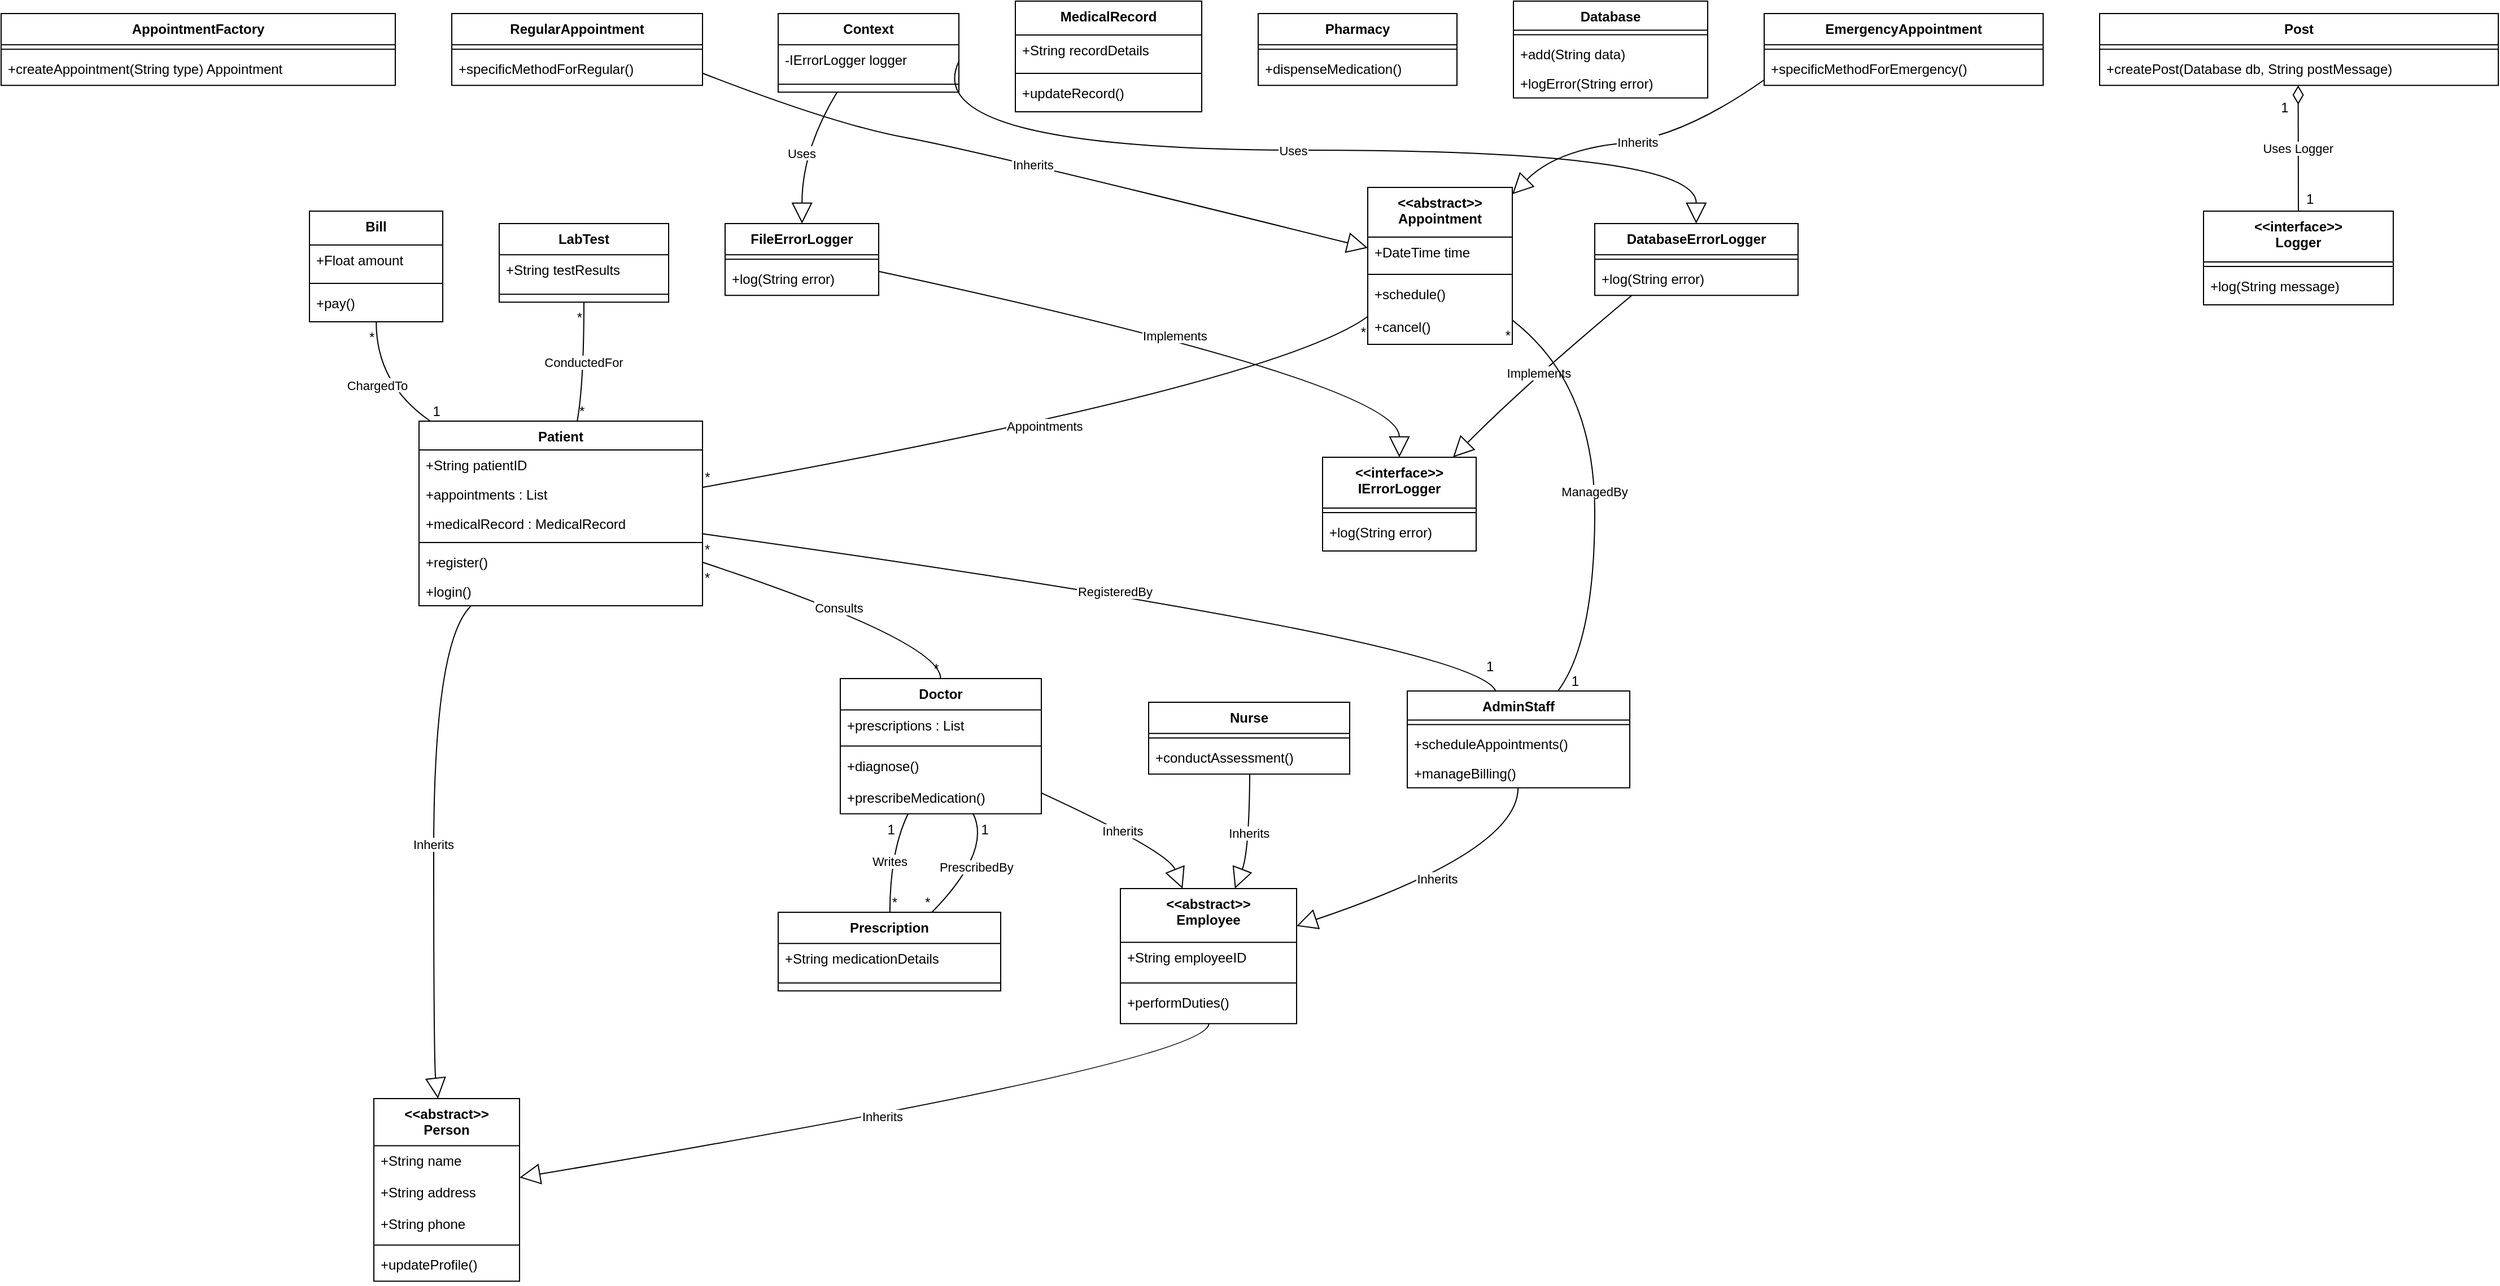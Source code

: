 <mxfile version="24.4.0" type="device">
  <diagram name="Page-1" id="aaaa8250-4180-3840-79b5-4cada1eebb92">
    <mxGraphModel dx="956" dy="559" grid="1" gridSize="10" guides="1" tooltips="1" connect="1" arrows="1" fold="1" page="1" pageScale="1" pageWidth="850" pageHeight="1100" background="none" math="0" shadow="0">
      <root>
        <mxCell id="0" />
        <mxCell id="1" parent="0" />
        <mxCell id="pGy0KnK2SP8p_IiYZZ9o-1" value="&lt;&lt;abstract&gt;&gt;&#xa;Person" style="swimlane;fontStyle=1;align=center;verticalAlign=top;childLayout=stackLayout;horizontal=1;startSize=41.727;horizontalStack=0;resizeParent=1;resizeParentMax=0;resizeLast=0;collapsible=0;marginBottom=0;" parent="1" vertex="1">
          <mxGeometry x="670" y="1492" width="129" height="161.727" as="geometry" />
        </mxCell>
        <mxCell id="pGy0KnK2SP8p_IiYZZ9o-2" value="+String name" style="text;strokeColor=none;fillColor=none;align=left;verticalAlign=top;spacingLeft=4;spacingRight=4;overflow=hidden;rotatable=0;points=[[0,0.5],[1,0.5]];portConstraint=eastwest;" parent="pGy0KnK2SP8p_IiYZZ9o-1" vertex="1">
          <mxGeometry y="41.727" width="129" height="28" as="geometry" />
        </mxCell>
        <mxCell id="pGy0KnK2SP8p_IiYZZ9o-3" value="+String address" style="text;strokeColor=none;fillColor=none;align=left;verticalAlign=top;spacingLeft=4;spacingRight=4;overflow=hidden;rotatable=0;points=[[0,0.5],[1,0.5]];portConstraint=eastwest;" parent="pGy0KnK2SP8p_IiYZZ9o-1" vertex="1">
          <mxGeometry y="69.727" width="129" height="28" as="geometry" />
        </mxCell>
        <mxCell id="pGy0KnK2SP8p_IiYZZ9o-4" value="+String phone" style="text;strokeColor=none;fillColor=none;align=left;verticalAlign=top;spacingLeft=4;spacingRight=4;overflow=hidden;rotatable=0;points=[[0,0.5],[1,0.5]];portConstraint=eastwest;" parent="pGy0KnK2SP8p_IiYZZ9o-1" vertex="1">
          <mxGeometry y="97.727" width="129" height="28" as="geometry" />
        </mxCell>
        <mxCell id="pGy0KnK2SP8p_IiYZZ9o-5" style="line;strokeWidth=1;fillColor=none;align=left;verticalAlign=middle;spacingTop=-1;spacingLeft=3;spacingRight=3;rotatable=0;labelPosition=right;points=[];portConstraint=eastwest;strokeColor=inherit;" parent="pGy0KnK2SP8p_IiYZZ9o-1" vertex="1">
          <mxGeometry y="125.727" width="129" height="8" as="geometry" />
        </mxCell>
        <mxCell id="pGy0KnK2SP8p_IiYZZ9o-6" value="+updateProfile()" style="text;strokeColor=none;fillColor=none;align=left;verticalAlign=top;spacingLeft=4;spacingRight=4;overflow=hidden;rotatable=0;points=[[0,0.5],[1,0.5]];portConstraint=eastwest;" parent="pGy0KnK2SP8p_IiYZZ9o-1" vertex="1">
          <mxGeometry y="133.727" width="129" height="28" as="geometry" />
        </mxCell>
        <mxCell id="pGy0KnK2SP8p_IiYZZ9o-7" value="Patient" style="swimlane;fontStyle=1;align=center;verticalAlign=top;childLayout=stackLayout;horizontal=1;startSize=25.5;horizontalStack=0;resizeParent=1;resizeParentMax=0;resizeLast=0;collapsible=0;marginBottom=0;" parent="1" vertex="1">
          <mxGeometry x="710" y="892" width="251" height="163.5" as="geometry" />
        </mxCell>
        <mxCell id="pGy0KnK2SP8p_IiYZZ9o-8" value="+String patientID" style="text;strokeColor=none;fillColor=none;align=left;verticalAlign=top;spacingLeft=4;spacingRight=4;overflow=hidden;rotatable=0;points=[[0,0.5],[1,0.5]];portConstraint=eastwest;" parent="pGy0KnK2SP8p_IiYZZ9o-7" vertex="1">
          <mxGeometry y="25.5" width="251" height="26" as="geometry" />
        </mxCell>
        <mxCell id="pGy0KnK2SP8p_IiYZZ9o-9" value="+appointments : List" style="text;strokeColor=none;fillColor=none;align=left;verticalAlign=top;spacingLeft=4;spacingRight=4;overflow=hidden;rotatable=0;points=[[0,0.5],[1,0.5]];portConstraint=eastwest;" parent="pGy0KnK2SP8p_IiYZZ9o-7" vertex="1">
          <mxGeometry y="51.5" width="251" height="26" as="geometry" />
        </mxCell>
        <mxCell id="pGy0KnK2SP8p_IiYZZ9o-10" value="+medicalRecord : MedicalRecord" style="text;strokeColor=none;fillColor=none;align=left;verticalAlign=top;spacingLeft=4;spacingRight=4;overflow=hidden;rotatable=0;points=[[0,0.5],[1,0.5]];portConstraint=eastwest;" parent="pGy0KnK2SP8p_IiYZZ9o-7" vertex="1">
          <mxGeometry y="77.5" width="251" height="26" as="geometry" />
        </mxCell>
        <mxCell id="pGy0KnK2SP8p_IiYZZ9o-11" style="line;strokeWidth=1;fillColor=none;align=left;verticalAlign=middle;spacingTop=-1;spacingLeft=3;spacingRight=3;rotatable=0;labelPosition=right;points=[];portConstraint=eastwest;strokeColor=inherit;" parent="pGy0KnK2SP8p_IiYZZ9o-7" vertex="1">
          <mxGeometry y="103.5" width="251" height="8" as="geometry" />
        </mxCell>
        <mxCell id="pGy0KnK2SP8p_IiYZZ9o-12" value="+register()" style="text;strokeColor=none;fillColor=none;align=left;verticalAlign=top;spacingLeft=4;spacingRight=4;overflow=hidden;rotatable=0;points=[[0,0.5],[1,0.5]];portConstraint=eastwest;" parent="pGy0KnK2SP8p_IiYZZ9o-7" vertex="1">
          <mxGeometry y="111.5" width="251" height="26" as="geometry" />
        </mxCell>
        <mxCell id="pGy0KnK2SP8p_IiYZZ9o-13" value="+login()" style="text;strokeColor=none;fillColor=none;align=left;verticalAlign=top;spacingLeft=4;spacingRight=4;overflow=hidden;rotatable=0;points=[[0,0.5],[1,0.5]];portConstraint=eastwest;" parent="pGy0KnK2SP8p_IiYZZ9o-7" vertex="1">
          <mxGeometry y="137.5" width="251" height="26" as="geometry" />
        </mxCell>
        <mxCell id="pGy0KnK2SP8p_IiYZZ9o-14" value="&lt;&lt;abstract&gt;&gt;&#xa;Employee" style="swimlane;fontStyle=1;align=center;verticalAlign=top;childLayout=stackLayout;horizontal=1;startSize=47.571;horizontalStack=0;resizeParent=1;resizeParentMax=0;resizeLast=0;collapsible=0;marginBottom=0;" parent="1" vertex="1">
          <mxGeometry x="1331" y="1306" width="156" height="119.571" as="geometry" />
        </mxCell>
        <mxCell id="pGy0KnK2SP8p_IiYZZ9o-15" value="+String employeeID" style="text;strokeColor=none;fillColor=none;align=left;verticalAlign=top;spacingLeft=4;spacingRight=4;overflow=hidden;rotatable=0;points=[[0,0.5],[1,0.5]];portConstraint=eastwest;" parent="pGy0KnK2SP8p_IiYZZ9o-14" vertex="1">
          <mxGeometry y="47.571" width="156" height="32" as="geometry" />
        </mxCell>
        <mxCell id="pGy0KnK2SP8p_IiYZZ9o-16" style="line;strokeWidth=1;fillColor=none;align=left;verticalAlign=middle;spacingTop=-1;spacingLeft=3;spacingRight=3;rotatable=0;labelPosition=right;points=[];portConstraint=eastwest;strokeColor=inherit;" parent="pGy0KnK2SP8p_IiYZZ9o-14" vertex="1">
          <mxGeometry y="79.571" width="156" height="8" as="geometry" />
        </mxCell>
        <mxCell id="pGy0KnK2SP8p_IiYZZ9o-17" value="+performDuties()" style="text;strokeColor=none;fillColor=none;align=left;verticalAlign=top;spacingLeft=4;spacingRight=4;overflow=hidden;rotatable=0;points=[[0,0.5],[1,0.5]];portConstraint=eastwest;" parent="pGy0KnK2SP8p_IiYZZ9o-14" vertex="1">
          <mxGeometry y="87.571" width="156" height="32" as="geometry" />
        </mxCell>
        <mxCell id="pGy0KnK2SP8p_IiYZZ9o-18" value="Doctor" style="swimlane;fontStyle=1;align=center;verticalAlign=top;childLayout=stackLayout;horizontal=1;startSize=27.75;horizontalStack=0;resizeParent=1;resizeParentMax=0;resizeLast=0;collapsible=0;marginBottom=0;" parent="1" vertex="1">
          <mxGeometry x="1083" y="1120" width="178" height="119.75" as="geometry" />
        </mxCell>
        <mxCell id="pGy0KnK2SP8p_IiYZZ9o-19" value="+prescriptions : List" style="text;strokeColor=none;fillColor=none;align=left;verticalAlign=top;spacingLeft=4;spacingRight=4;overflow=hidden;rotatable=0;points=[[0,0.5],[1,0.5]];portConstraint=eastwest;" parent="pGy0KnK2SP8p_IiYZZ9o-18" vertex="1">
          <mxGeometry y="27.75" width="178" height="28" as="geometry" />
        </mxCell>
        <mxCell id="pGy0KnK2SP8p_IiYZZ9o-20" style="line;strokeWidth=1;fillColor=none;align=left;verticalAlign=middle;spacingTop=-1;spacingLeft=3;spacingRight=3;rotatable=0;labelPosition=right;points=[];portConstraint=eastwest;strokeColor=inherit;" parent="pGy0KnK2SP8p_IiYZZ9o-18" vertex="1">
          <mxGeometry y="55.75" width="178" height="8" as="geometry" />
        </mxCell>
        <mxCell id="pGy0KnK2SP8p_IiYZZ9o-21" value="+diagnose()" style="text;strokeColor=none;fillColor=none;align=left;verticalAlign=top;spacingLeft=4;spacingRight=4;overflow=hidden;rotatable=0;points=[[0,0.5],[1,0.5]];portConstraint=eastwest;" parent="pGy0KnK2SP8p_IiYZZ9o-18" vertex="1">
          <mxGeometry y="63.75" width="178" height="28" as="geometry" />
        </mxCell>
        <mxCell id="pGy0KnK2SP8p_IiYZZ9o-22" value="+prescribeMedication()" style="text;strokeColor=none;fillColor=none;align=left;verticalAlign=top;spacingLeft=4;spacingRight=4;overflow=hidden;rotatable=0;points=[[0,0.5],[1,0.5]];portConstraint=eastwest;" parent="pGy0KnK2SP8p_IiYZZ9o-18" vertex="1">
          <mxGeometry y="91.75" width="178" height="28" as="geometry" />
        </mxCell>
        <mxCell id="pGy0KnK2SP8p_IiYZZ9o-23" value="Nurse" style="swimlane;fontStyle=1;align=center;verticalAlign=top;childLayout=stackLayout;horizontal=1;startSize=27.6;horizontalStack=0;resizeParent=1;resizeParentMax=0;resizeLast=0;collapsible=0;marginBottom=0;" parent="1" vertex="1">
          <mxGeometry x="1356" y="1141" width="178" height="63.6" as="geometry" />
        </mxCell>
        <mxCell id="pGy0KnK2SP8p_IiYZZ9o-24" style="line;strokeWidth=1;fillColor=none;align=left;verticalAlign=middle;spacingTop=-1;spacingLeft=3;spacingRight=3;rotatable=0;labelPosition=right;points=[];portConstraint=eastwest;strokeColor=inherit;" parent="pGy0KnK2SP8p_IiYZZ9o-23" vertex="1">
          <mxGeometry y="27.6" width="178" height="8" as="geometry" />
        </mxCell>
        <mxCell id="pGy0KnK2SP8p_IiYZZ9o-25" value="+conductAssessment()" style="text;strokeColor=none;fillColor=none;align=left;verticalAlign=top;spacingLeft=4;spacingRight=4;overflow=hidden;rotatable=0;points=[[0,0.5],[1,0.5]];portConstraint=eastwest;" parent="pGy0KnK2SP8p_IiYZZ9o-23" vertex="1">
          <mxGeometry y="35.6" width="178" height="28" as="geometry" />
        </mxCell>
        <mxCell id="pGy0KnK2SP8p_IiYZZ9o-26" value="AdminStaff" style="swimlane;fontStyle=1;align=center;verticalAlign=top;childLayout=stackLayout;horizontal=1;startSize=25.714;horizontalStack=0;resizeParent=1;resizeParentMax=0;resizeLast=0;collapsible=0;marginBottom=0;" parent="1" vertex="1">
          <mxGeometry x="1585" y="1131" width="197" height="85.714" as="geometry" />
        </mxCell>
        <mxCell id="pGy0KnK2SP8p_IiYZZ9o-27" style="line;strokeWidth=1;fillColor=none;align=left;verticalAlign=middle;spacingTop=-1;spacingLeft=3;spacingRight=3;rotatable=0;labelPosition=right;points=[];portConstraint=eastwest;strokeColor=inherit;" parent="pGy0KnK2SP8p_IiYZZ9o-26" vertex="1">
          <mxGeometry y="25.714" width="197" height="8" as="geometry" />
        </mxCell>
        <mxCell id="pGy0KnK2SP8p_IiYZZ9o-28" value="+scheduleAppointments()" style="text;strokeColor=none;fillColor=none;align=left;verticalAlign=top;spacingLeft=4;spacingRight=4;overflow=hidden;rotatable=0;points=[[0,0.5],[1,0.5]];portConstraint=eastwest;" parent="pGy0KnK2SP8p_IiYZZ9o-26" vertex="1">
          <mxGeometry y="33.714" width="197" height="26" as="geometry" />
        </mxCell>
        <mxCell id="pGy0KnK2SP8p_IiYZZ9o-29" value="+manageBilling()" style="text;strokeColor=none;fillColor=none;align=left;verticalAlign=top;spacingLeft=4;spacingRight=4;overflow=hidden;rotatable=0;points=[[0,0.5],[1,0.5]];portConstraint=eastwest;" parent="pGy0KnK2SP8p_IiYZZ9o-26" vertex="1">
          <mxGeometry y="59.714" width="197" height="26" as="geometry" />
        </mxCell>
        <mxCell id="pGy0KnK2SP8p_IiYZZ9o-30" value="&lt;&lt;interface&gt;&gt;&#xa;IErrorLogger" style="swimlane;fontStyle=1;align=center;verticalAlign=top;childLayout=stackLayout;horizontal=1;startSize=45;horizontalStack=0;resizeParent=1;resizeParentMax=0;resizeLast=0;collapsible=0;marginBottom=0;" parent="1" vertex="1">
          <mxGeometry x="1510" y="924" width="136" height="83" as="geometry" />
        </mxCell>
        <mxCell id="pGy0KnK2SP8p_IiYZZ9o-31" style="line;strokeWidth=1;fillColor=none;align=left;verticalAlign=middle;spacingTop=-1;spacingLeft=3;spacingRight=3;rotatable=0;labelPosition=right;points=[];portConstraint=eastwest;strokeColor=inherit;" parent="pGy0KnK2SP8p_IiYZZ9o-30" vertex="1">
          <mxGeometry y="45" width="136" height="8" as="geometry" />
        </mxCell>
        <mxCell id="pGy0KnK2SP8p_IiYZZ9o-32" value="+log(String error)" style="text;strokeColor=none;fillColor=none;align=left;verticalAlign=top;spacingLeft=4;spacingRight=4;overflow=hidden;rotatable=0;points=[[0,0.5],[1,0.5]];portConstraint=eastwest;" parent="pGy0KnK2SP8p_IiYZZ9o-30" vertex="1">
          <mxGeometry y="53" width="136" height="30" as="geometry" />
        </mxCell>
        <mxCell id="pGy0KnK2SP8p_IiYZZ9o-33" value="FileErrorLogger" style="swimlane;fontStyle=1;align=center;verticalAlign=top;childLayout=stackLayout;horizontal=1;startSize=27.6;horizontalStack=0;resizeParent=1;resizeParentMax=0;resizeLast=0;collapsible=0;marginBottom=0;" parent="1" vertex="1">
          <mxGeometry x="981" y="717" width="136" height="63.6" as="geometry" />
        </mxCell>
        <mxCell id="pGy0KnK2SP8p_IiYZZ9o-34" style="line;strokeWidth=1;fillColor=none;align=left;verticalAlign=middle;spacingTop=-1;spacingLeft=3;spacingRight=3;rotatable=0;labelPosition=right;points=[];portConstraint=eastwest;strokeColor=inherit;" parent="pGy0KnK2SP8p_IiYZZ9o-33" vertex="1">
          <mxGeometry y="27.6" width="136" height="8" as="geometry" />
        </mxCell>
        <mxCell id="pGy0KnK2SP8p_IiYZZ9o-35" value="+log(String error)" style="text;strokeColor=none;fillColor=none;align=left;verticalAlign=top;spacingLeft=4;spacingRight=4;overflow=hidden;rotatable=0;points=[[0,0.5],[1,0.5]];portConstraint=eastwest;" parent="pGy0KnK2SP8p_IiYZZ9o-33" vertex="1">
          <mxGeometry y="35.6" width="136" height="28" as="geometry" />
        </mxCell>
        <mxCell id="pGy0KnK2SP8p_IiYZZ9o-36" value="DatabaseErrorLogger" style="swimlane;fontStyle=1;align=center;verticalAlign=top;childLayout=stackLayout;horizontal=1;startSize=27.6;horizontalStack=0;resizeParent=1;resizeParentMax=0;resizeLast=0;collapsible=0;marginBottom=0;" parent="1" vertex="1">
          <mxGeometry x="1751" y="717" width="180" height="63.6" as="geometry" />
        </mxCell>
        <mxCell id="pGy0KnK2SP8p_IiYZZ9o-37" style="line;strokeWidth=1;fillColor=none;align=left;verticalAlign=middle;spacingTop=-1;spacingLeft=3;spacingRight=3;rotatable=0;labelPosition=right;points=[];portConstraint=eastwest;strokeColor=inherit;" parent="pGy0KnK2SP8p_IiYZZ9o-36" vertex="1">
          <mxGeometry y="27.6" width="180" height="8" as="geometry" />
        </mxCell>
        <mxCell id="pGy0KnK2SP8p_IiYZZ9o-38" value="+log(String error)" style="text;strokeColor=none;fillColor=none;align=left;verticalAlign=top;spacingLeft=4;spacingRight=4;overflow=hidden;rotatable=0;points=[[0,0.5],[1,0.5]];portConstraint=eastwest;" parent="pGy0KnK2SP8p_IiYZZ9o-36" vertex="1">
          <mxGeometry y="35.6" width="180" height="28" as="geometry" />
        </mxCell>
        <mxCell id="pGy0KnK2SP8p_IiYZZ9o-39" value="AppointmentFactory" style="swimlane;fontStyle=1;align=center;verticalAlign=top;childLayout=stackLayout;horizontal=1;startSize=27.6;horizontalStack=0;resizeParent=1;resizeParentMax=0;resizeLast=0;collapsible=0;marginBottom=0;" parent="1" vertex="1">
          <mxGeometry x="340" y="531" width="349" height="63.6" as="geometry" />
        </mxCell>
        <mxCell id="pGy0KnK2SP8p_IiYZZ9o-40" style="line;strokeWidth=1;fillColor=none;align=left;verticalAlign=middle;spacingTop=-1;spacingLeft=3;spacingRight=3;rotatable=0;labelPosition=right;points=[];portConstraint=eastwest;strokeColor=inherit;" parent="pGy0KnK2SP8p_IiYZZ9o-39" vertex="1">
          <mxGeometry y="27.6" width="349" height="8" as="geometry" />
        </mxCell>
        <mxCell id="pGy0KnK2SP8p_IiYZZ9o-41" value="+createAppointment(String type) Appointment" style="text;strokeColor=none;fillColor=none;align=left;verticalAlign=top;spacingLeft=4;spacingRight=4;overflow=hidden;rotatable=0;points=[[0,0.5],[1,0.5]];portConstraint=eastwest;" parent="pGy0KnK2SP8p_IiYZZ9o-39" vertex="1">
          <mxGeometry y="35.6" width="349" height="28" as="geometry" />
        </mxCell>
        <mxCell id="pGy0KnK2SP8p_IiYZZ9o-42" value="&lt;&lt;abstract&gt;&gt;&#xa;Appointment" style="swimlane;fontStyle=1;align=center;verticalAlign=top;childLayout=stackLayout;horizontal=1;startSize=44;horizontalStack=0;resizeParent=1;resizeParentMax=0;resizeLast=0;collapsible=0;marginBottom=0;" parent="1" vertex="1">
          <mxGeometry x="1550" y="685" width="128" height="139" as="geometry" />
        </mxCell>
        <mxCell id="pGy0KnK2SP8p_IiYZZ9o-43" value="+DateTime time" style="text;strokeColor=none;fillColor=none;align=left;verticalAlign=top;spacingLeft=4;spacingRight=4;overflow=hidden;rotatable=0;points=[[0,0.5],[1,0.5]];portConstraint=eastwest;" parent="pGy0KnK2SP8p_IiYZZ9o-42" vertex="1">
          <mxGeometry y="44" width="128" height="29" as="geometry" />
        </mxCell>
        <mxCell id="pGy0KnK2SP8p_IiYZZ9o-44" style="line;strokeWidth=1;fillColor=none;align=left;verticalAlign=middle;spacingTop=-1;spacingLeft=3;spacingRight=3;rotatable=0;labelPosition=right;points=[];portConstraint=eastwest;strokeColor=inherit;" parent="pGy0KnK2SP8p_IiYZZ9o-42" vertex="1">
          <mxGeometry y="73" width="128" height="8" as="geometry" />
        </mxCell>
        <mxCell id="pGy0KnK2SP8p_IiYZZ9o-45" value="+schedule()" style="text;strokeColor=none;fillColor=none;align=left;verticalAlign=top;spacingLeft=4;spacingRight=4;overflow=hidden;rotatable=0;points=[[0,0.5],[1,0.5]];portConstraint=eastwest;" parent="pGy0KnK2SP8p_IiYZZ9o-42" vertex="1">
          <mxGeometry y="81" width="128" height="29" as="geometry" />
        </mxCell>
        <mxCell id="pGy0KnK2SP8p_IiYZZ9o-46" value="+cancel()" style="text;strokeColor=none;fillColor=none;align=left;verticalAlign=top;spacingLeft=4;spacingRight=4;overflow=hidden;rotatable=0;points=[[0,0.5],[1,0.5]];portConstraint=eastwest;" parent="pGy0KnK2SP8p_IiYZZ9o-42" vertex="1">
          <mxGeometry y="110" width="128" height="29" as="geometry" />
        </mxCell>
        <mxCell id="pGy0KnK2SP8p_IiYZZ9o-47" value="RegularAppointment" style="swimlane;fontStyle=1;align=center;verticalAlign=top;childLayout=stackLayout;horizontal=1;startSize=27.6;horizontalStack=0;resizeParent=1;resizeParentMax=0;resizeLast=0;collapsible=0;marginBottom=0;" parent="1" vertex="1">
          <mxGeometry x="739" y="531" width="222" height="63.6" as="geometry" />
        </mxCell>
        <mxCell id="pGy0KnK2SP8p_IiYZZ9o-48" style="line;strokeWidth=1;fillColor=none;align=left;verticalAlign=middle;spacingTop=-1;spacingLeft=3;spacingRight=3;rotatable=0;labelPosition=right;points=[];portConstraint=eastwest;strokeColor=inherit;" parent="pGy0KnK2SP8p_IiYZZ9o-47" vertex="1">
          <mxGeometry y="27.6" width="222" height="8" as="geometry" />
        </mxCell>
        <mxCell id="pGy0KnK2SP8p_IiYZZ9o-49" value="+specificMethodForRegular()" style="text;strokeColor=none;fillColor=none;align=left;verticalAlign=top;spacingLeft=4;spacingRight=4;overflow=hidden;rotatable=0;points=[[0,0.5],[1,0.5]];portConstraint=eastwest;" parent="pGy0KnK2SP8p_IiYZZ9o-47" vertex="1">
          <mxGeometry y="35.6" width="222" height="28" as="geometry" />
        </mxCell>
        <mxCell id="pGy0KnK2SP8p_IiYZZ9o-50" value="EmergencyAppointment" style="swimlane;fontStyle=1;align=center;verticalAlign=top;childLayout=stackLayout;horizontal=1;startSize=27.6;horizontalStack=0;resizeParent=1;resizeParentMax=0;resizeLast=0;collapsible=0;marginBottom=0;" parent="1" vertex="1">
          <mxGeometry x="1901" y="531" width="247" height="63.6" as="geometry" />
        </mxCell>
        <mxCell id="pGy0KnK2SP8p_IiYZZ9o-51" style="line;strokeWidth=1;fillColor=none;align=left;verticalAlign=middle;spacingTop=-1;spacingLeft=3;spacingRight=3;rotatable=0;labelPosition=right;points=[];portConstraint=eastwest;strokeColor=inherit;" parent="pGy0KnK2SP8p_IiYZZ9o-50" vertex="1">
          <mxGeometry y="27.6" width="247" height="8" as="geometry" />
        </mxCell>
        <mxCell id="pGy0KnK2SP8p_IiYZZ9o-52" value="+specificMethodForEmergency()" style="text;strokeColor=none;fillColor=none;align=left;verticalAlign=top;spacingLeft=4;spacingRight=4;overflow=hidden;rotatable=0;points=[[0,0.5],[1,0.5]];portConstraint=eastwest;" parent="pGy0KnK2SP8p_IiYZZ9o-50" vertex="1">
          <mxGeometry y="35.6" width="247" height="28" as="geometry" />
        </mxCell>
        <mxCell id="pGy0KnK2SP8p_IiYZZ9o-53" value="MedicalRecord" style="swimlane;fontStyle=1;align=center;verticalAlign=top;childLayout=stackLayout;horizontal=1;startSize=30;horizontalStack=0;resizeParent=1;resizeParentMax=0;resizeLast=0;collapsible=0;marginBottom=0;" parent="1" vertex="1">
          <mxGeometry x="1238" y="520" width="165" height="98" as="geometry" />
        </mxCell>
        <mxCell id="pGy0KnK2SP8p_IiYZZ9o-54" value="+String recordDetails" style="text;strokeColor=none;fillColor=none;align=left;verticalAlign=top;spacingLeft=4;spacingRight=4;overflow=hidden;rotatable=0;points=[[0,0.5],[1,0.5]];portConstraint=eastwest;" parent="pGy0KnK2SP8p_IiYZZ9o-53" vertex="1">
          <mxGeometry y="30" width="165" height="30" as="geometry" />
        </mxCell>
        <mxCell id="pGy0KnK2SP8p_IiYZZ9o-55" style="line;strokeWidth=1;fillColor=none;align=left;verticalAlign=middle;spacingTop=-1;spacingLeft=3;spacingRight=3;rotatable=0;labelPosition=right;points=[];portConstraint=eastwest;strokeColor=inherit;" parent="pGy0KnK2SP8p_IiYZZ9o-53" vertex="1">
          <mxGeometry y="60" width="165" height="8" as="geometry" />
        </mxCell>
        <mxCell id="pGy0KnK2SP8p_IiYZZ9o-56" value="+updateRecord()" style="text;strokeColor=none;fillColor=none;align=left;verticalAlign=top;spacingLeft=4;spacingRight=4;overflow=hidden;rotatable=0;points=[[0,0.5],[1,0.5]];portConstraint=eastwest;" parent="pGy0KnK2SP8p_IiYZZ9o-53" vertex="1">
          <mxGeometry y="68" width="165" height="30" as="geometry" />
        </mxCell>
        <mxCell id="pGy0KnK2SP8p_IiYZZ9o-57" value="Prescription" style="swimlane;fontStyle=1;align=center;verticalAlign=top;childLayout=stackLayout;horizontal=1;startSize=27.6;horizontalStack=0;resizeParent=1;resizeParentMax=0;resizeLast=0;collapsible=0;marginBottom=0;" parent="1" vertex="1">
          <mxGeometry x="1028" y="1327" width="197" height="69.6" as="geometry" />
        </mxCell>
        <mxCell id="pGy0KnK2SP8p_IiYZZ9o-58" value="+String medicationDetails" style="text;strokeColor=none;fillColor=none;align=left;verticalAlign=top;spacingLeft=4;spacingRight=4;overflow=hidden;rotatable=0;points=[[0,0.5],[1,0.5]];portConstraint=eastwest;" parent="pGy0KnK2SP8p_IiYZZ9o-57" vertex="1">
          <mxGeometry y="27.6" width="197" height="28" as="geometry" />
        </mxCell>
        <mxCell id="pGy0KnK2SP8p_IiYZZ9o-59" style="line;strokeWidth=1;fillColor=none;align=left;verticalAlign=middle;spacingTop=-1;spacingLeft=3;spacingRight=3;rotatable=0;labelPosition=right;points=[];portConstraint=eastwest;strokeColor=inherit;" parent="pGy0KnK2SP8p_IiYZZ9o-57" vertex="1">
          <mxGeometry y="55.6" width="197" height="14" as="geometry" />
        </mxCell>
        <mxCell id="pGy0KnK2SP8p_IiYZZ9o-60" value="Bill" style="swimlane;fontStyle=1;align=center;verticalAlign=top;childLayout=stackLayout;horizontal=1;startSize=30;horizontalStack=0;resizeParent=1;resizeParentMax=0;resizeLast=0;collapsible=0;marginBottom=0;" parent="1" vertex="1">
          <mxGeometry x="613" y="706" width="118" height="98" as="geometry" />
        </mxCell>
        <mxCell id="pGy0KnK2SP8p_IiYZZ9o-61" value="+Float amount" style="text;strokeColor=none;fillColor=none;align=left;verticalAlign=top;spacingLeft=4;spacingRight=4;overflow=hidden;rotatable=0;points=[[0,0.5],[1,0.5]];portConstraint=eastwest;" parent="pGy0KnK2SP8p_IiYZZ9o-60" vertex="1">
          <mxGeometry y="30" width="118" height="30" as="geometry" />
        </mxCell>
        <mxCell id="pGy0KnK2SP8p_IiYZZ9o-62" style="line;strokeWidth=1;fillColor=none;align=left;verticalAlign=middle;spacingTop=-1;spacingLeft=3;spacingRight=3;rotatable=0;labelPosition=right;points=[];portConstraint=eastwest;strokeColor=inherit;" parent="pGy0KnK2SP8p_IiYZZ9o-60" vertex="1">
          <mxGeometry y="60" width="118" height="8" as="geometry" />
        </mxCell>
        <mxCell id="pGy0KnK2SP8p_IiYZZ9o-63" value="+pay()" style="text;strokeColor=none;fillColor=none;align=left;verticalAlign=top;spacingLeft=4;spacingRight=4;overflow=hidden;rotatable=0;points=[[0,0.5],[1,0.5]];portConstraint=eastwest;" parent="pGy0KnK2SP8p_IiYZZ9o-60" vertex="1">
          <mxGeometry y="68" width="118" height="30" as="geometry" />
        </mxCell>
        <mxCell id="pGy0KnK2SP8p_IiYZZ9o-64" value="LabTest" style="swimlane;fontStyle=1;align=center;verticalAlign=top;childLayout=stackLayout;horizontal=1;startSize=27.6;horizontalStack=0;resizeParent=1;resizeParentMax=0;resizeLast=0;collapsible=0;marginBottom=0;" parent="1" vertex="1">
          <mxGeometry x="781" y="717" width="150" height="69.6" as="geometry" />
        </mxCell>
        <mxCell id="pGy0KnK2SP8p_IiYZZ9o-65" value="+String testResults" style="text;strokeColor=none;fillColor=none;align=left;verticalAlign=top;spacingLeft=4;spacingRight=4;overflow=hidden;rotatable=0;points=[[0,0.5],[1,0.5]];portConstraint=eastwest;" parent="pGy0KnK2SP8p_IiYZZ9o-64" vertex="1">
          <mxGeometry y="27.6" width="150" height="28" as="geometry" />
        </mxCell>
        <mxCell id="pGy0KnK2SP8p_IiYZZ9o-66" style="line;strokeWidth=1;fillColor=none;align=left;verticalAlign=middle;spacingTop=-1;spacingLeft=3;spacingRight=3;rotatable=0;labelPosition=right;points=[];portConstraint=eastwest;strokeColor=inherit;" parent="pGy0KnK2SP8p_IiYZZ9o-64" vertex="1">
          <mxGeometry y="55.6" width="150" height="14" as="geometry" />
        </mxCell>
        <mxCell id="pGy0KnK2SP8p_IiYZZ9o-67" value="Pharmacy" style="swimlane;fontStyle=1;align=center;verticalAlign=top;childLayout=stackLayout;horizontal=1;startSize=27.6;horizontalStack=0;resizeParent=1;resizeParentMax=0;resizeLast=0;collapsible=0;marginBottom=0;" parent="1" vertex="1">
          <mxGeometry x="1453" y="531" width="176" height="63.6" as="geometry" />
        </mxCell>
        <mxCell id="pGy0KnK2SP8p_IiYZZ9o-68" style="line;strokeWidth=1;fillColor=none;align=left;verticalAlign=middle;spacingTop=-1;spacingLeft=3;spacingRight=3;rotatable=0;labelPosition=right;points=[];portConstraint=eastwest;strokeColor=inherit;" parent="pGy0KnK2SP8p_IiYZZ9o-67" vertex="1">
          <mxGeometry y="27.6" width="176" height="8" as="geometry" />
        </mxCell>
        <mxCell id="pGy0KnK2SP8p_IiYZZ9o-69" value="+dispenseMedication()" style="text;strokeColor=none;fillColor=none;align=left;verticalAlign=top;spacingLeft=4;spacingRight=4;overflow=hidden;rotatable=0;points=[[0,0.5],[1,0.5]];portConstraint=eastwest;" parent="pGy0KnK2SP8p_IiYZZ9o-67" vertex="1">
          <mxGeometry y="35.6" width="176" height="28" as="geometry" />
        </mxCell>
        <mxCell id="pGy0KnK2SP8p_IiYZZ9o-70" value="Database" style="swimlane;fontStyle=1;align=center;verticalAlign=top;childLayout=stackLayout;horizontal=1;startSize=25.714;horizontalStack=0;resizeParent=1;resizeParentMax=0;resizeLast=0;collapsible=0;marginBottom=0;" parent="1" vertex="1">
          <mxGeometry x="1679" y="520" width="172" height="85.714" as="geometry" />
        </mxCell>
        <mxCell id="pGy0KnK2SP8p_IiYZZ9o-71" style="line;strokeWidth=1;fillColor=none;align=left;verticalAlign=middle;spacingTop=-1;spacingLeft=3;spacingRight=3;rotatable=0;labelPosition=right;points=[];portConstraint=eastwest;strokeColor=inherit;" parent="pGy0KnK2SP8p_IiYZZ9o-70" vertex="1">
          <mxGeometry y="25.714" width="172" height="8" as="geometry" />
        </mxCell>
        <mxCell id="pGy0KnK2SP8p_IiYZZ9o-72" value="+add(String data)" style="text;strokeColor=none;fillColor=none;align=left;verticalAlign=top;spacingLeft=4;spacingRight=4;overflow=hidden;rotatable=0;points=[[0,0.5],[1,0.5]];portConstraint=eastwest;" parent="pGy0KnK2SP8p_IiYZZ9o-70" vertex="1">
          <mxGeometry y="33.714" width="172" height="26" as="geometry" />
        </mxCell>
        <mxCell id="pGy0KnK2SP8p_IiYZZ9o-73" value="+logError(String error)" style="text;strokeColor=none;fillColor=none;align=left;verticalAlign=top;spacingLeft=4;spacingRight=4;overflow=hidden;rotatable=0;points=[[0,0.5],[1,0.5]];portConstraint=eastwest;" parent="pGy0KnK2SP8p_IiYZZ9o-70" vertex="1">
          <mxGeometry y="59.714" width="172" height="26" as="geometry" />
        </mxCell>
        <mxCell id="pGy0KnK2SP8p_IiYZZ9o-74" value="&lt;&lt;interface&gt;&gt;&#xa;Logger" style="swimlane;fontStyle=1;align=center;verticalAlign=top;childLayout=stackLayout;horizontal=1;startSize=45;horizontalStack=0;resizeParent=1;resizeParentMax=0;resizeLast=0;collapsible=0;marginBottom=0;" parent="1" vertex="1">
          <mxGeometry x="2290" y="706" width="168" height="83" as="geometry" />
        </mxCell>
        <mxCell id="pGy0KnK2SP8p_IiYZZ9o-75" style="line;strokeWidth=1;fillColor=none;align=left;verticalAlign=middle;spacingTop=-1;spacingLeft=3;spacingRight=3;rotatable=0;labelPosition=right;points=[];portConstraint=eastwest;strokeColor=inherit;" parent="pGy0KnK2SP8p_IiYZZ9o-74" vertex="1">
          <mxGeometry y="45" width="168" height="8" as="geometry" />
        </mxCell>
        <mxCell id="pGy0KnK2SP8p_IiYZZ9o-76" value="+log(String message)" style="text;strokeColor=none;fillColor=none;align=left;verticalAlign=top;spacingLeft=4;spacingRight=4;overflow=hidden;rotatable=0;points=[[0,0.5],[1,0.5]];portConstraint=eastwest;" parent="pGy0KnK2SP8p_IiYZZ9o-74" vertex="1">
          <mxGeometry y="53" width="168" height="30" as="geometry" />
        </mxCell>
        <mxCell id="pGy0KnK2SP8p_IiYZZ9o-77" value="Post" style="swimlane;fontStyle=1;align=center;verticalAlign=top;childLayout=stackLayout;horizontal=1;startSize=27.6;horizontalStack=0;resizeParent=1;resizeParentMax=0;resizeLast=0;collapsible=0;marginBottom=0;" parent="1" vertex="1">
          <mxGeometry x="2198" y="531" width="353" height="63.6" as="geometry" />
        </mxCell>
        <mxCell id="pGy0KnK2SP8p_IiYZZ9o-78" style="line;strokeWidth=1;fillColor=none;align=left;verticalAlign=middle;spacingTop=-1;spacingLeft=3;spacingRight=3;rotatable=0;labelPosition=right;points=[];portConstraint=eastwest;strokeColor=inherit;" parent="pGy0KnK2SP8p_IiYZZ9o-77" vertex="1">
          <mxGeometry y="27.6" width="353" height="8" as="geometry" />
        </mxCell>
        <mxCell id="pGy0KnK2SP8p_IiYZZ9o-79" value="+createPost(Database db, String postMessage)" style="text;strokeColor=none;fillColor=none;align=left;verticalAlign=top;spacingLeft=4;spacingRight=4;overflow=hidden;rotatable=0;points=[[0,0.5],[1,0.5]];portConstraint=eastwest;" parent="pGy0KnK2SP8p_IiYZZ9o-77" vertex="1">
          <mxGeometry y="35.6" width="353" height="28" as="geometry" />
        </mxCell>
        <mxCell id="pGy0KnK2SP8p_IiYZZ9o-80" value="Context" style="swimlane;fontStyle=1;align=center;verticalAlign=top;childLayout=stackLayout;horizontal=1;startSize=27.6;horizontalStack=0;resizeParent=1;resizeParentMax=0;resizeLast=0;collapsible=0;marginBottom=0;" parent="1" vertex="1">
          <mxGeometry x="1028" y="531" width="160" height="69.6" as="geometry" />
        </mxCell>
        <mxCell id="pGy0KnK2SP8p_IiYZZ9o-81" value="-IErrorLogger logger" style="text;strokeColor=none;fillColor=none;align=left;verticalAlign=top;spacingLeft=4;spacingRight=4;overflow=hidden;rotatable=0;points=[[0,0.5],[1,0.5]];portConstraint=eastwest;" parent="pGy0KnK2SP8p_IiYZZ9o-80" vertex="1">
          <mxGeometry y="27.6" width="160" height="28" as="geometry" />
        </mxCell>
        <mxCell id="pGy0KnK2SP8p_IiYZZ9o-82" style="line;strokeWidth=1;fillColor=none;align=left;verticalAlign=middle;spacingTop=-1;spacingLeft=3;spacingRight=3;rotatable=0;labelPosition=right;points=[];portConstraint=eastwest;strokeColor=inherit;" parent="pGy0KnK2SP8p_IiYZZ9o-80" vertex="1">
          <mxGeometry y="55.6" width="160" height="14" as="geometry" />
        </mxCell>
        <mxCell id="pGy0KnK2SP8p_IiYZZ9o-83" value="Inherits" style="curved=1;startArrow=none;endArrow=block;endSize=16;endFill=0;exitX=0.184;exitY=1;entryX=0.44;entryY=0;rounded=0;" parent="1" source="pGy0KnK2SP8p_IiYZZ9o-7" target="pGy0KnK2SP8p_IiYZZ9o-1" edge="1">
          <mxGeometry relative="1" as="geometry">
            <Array as="points">
              <mxPoint x="723" y="1087" />
              <mxPoint x="723" y="1459" />
            </Array>
          </mxGeometry>
        </mxCell>
        <mxCell id="pGy0KnK2SP8p_IiYZZ9o-84" value="Inherits" style="curved=1;startArrow=none;endArrow=block;endSize=16;endFill=0;exitX=0.502;exitY=1;entryX=1.003;entryY=0.432;rounded=0;" parent="1" source="pGy0KnK2SP8p_IiYZZ9o-14" target="pGy0KnK2SP8p_IiYZZ9o-1" edge="1">
          <mxGeometry relative="1" as="geometry">
            <Array as="points">
              <mxPoint x="1409" y="1459" />
            </Array>
          </mxGeometry>
        </mxCell>
        <mxCell id="pGy0KnK2SP8p_IiYZZ9o-85" value="Inherits" style="curved=1;startArrow=none;endArrow=block;endSize=16;endFill=0;exitX=1.0;exitY=0.846;entryX=0.353;entryY=0;rounded=0;" parent="1" source="pGy0KnK2SP8p_IiYZZ9o-18" target="pGy0KnK2SP8p_IiYZZ9o-14" edge="1">
          <mxGeometry relative="1" as="geometry">
            <Array as="points">
              <mxPoint x="1373" y="1273" />
            </Array>
          </mxGeometry>
        </mxCell>
        <mxCell id="pGy0KnK2SP8p_IiYZZ9o-86" value="Inherits" style="curved=1;startArrow=none;endArrow=block;endSize=16;endFill=0;exitX=0.503;exitY=1;entryX=0.65;entryY=0;rounded=0;" parent="1" source="pGy0KnK2SP8p_IiYZZ9o-23" target="pGy0KnK2SP8p_IiYZZ9o-14" edge="1">
          <mxGeometry relative="1" as="geometry">
            <Array as="points">
              <mxPoint x="1445" y="1273" />
            </Array>
          </mxGeometry>
        </mxCell>
        <mxCell id="pGy0KnK2SP8p_IiYZZ9o-87" value="Inherits" style="curved=1;startArrow=none;endArrow=block;endSize=16;endFill=0;exitX=0.498;exitY=0.995;entryX=1.001;entryY=0.277;rounded=0;" parent="1" source="pGy0KnK2SP8p_IiYZZ9o-26" target="pGy0KnK2SP8p_IiYZZ9o-14" edge="1">
          <mxGeometry relative="1" as="geometry">
            <Array as="points">
              <mxPoint x="1683" y="1273" />
            </Array>
          </mxGeometry>
        </mxCell>
        <mxCell id="pGy0KnK2SP8p_IiYZZ9o-88" value="Implements" style="curved=1;startArrow=none;endArrow=block;endSize=16;endFill=0;exitX=1.002;exitY=0.667;entryX=0.5;entryY=-0.005;rounded=0;" parent="1" source="pGy0KnK2SP8p_IiYZZ9o-33" target="pGy0KnK2SP8p_IiYZZ9o-30" edge="1">
          <mxGeometry relative="1" as="geometry">
            <Array as="points">
              <mxPoint x="1578" y="859" />
            </Array>
          </mxGeometry>
        </mxCell>
        <mxCell id="pGy0KnK2SP8p_IiYZZ9o-89" value="Implements" style="curved=1;startArrow=none;endArrow=block;endSize=16;endFill=0;exitX=0.186;exitY=0.994;entryX=0.853;entryY=-0.005;rounded=0;" parent="1" source="pGy0KnK2SP8p_IiYZZ9o-36" target="pGy0KnK2SP8p_IiYZZ9o-30" edge="1">
          <mxGeometry relative="1" as="geometry">
            <Array as="points">
              <mxPoint x="1690" y="859" />
            </Array>
          </mxGeometry>
        </mxCell>
        <mxCell id="pGy0KnK2SP8p_IiYZZ9o-90" value="Inherits" style="curved=1;startArrow=none;endArrow=block;endSize=16;endFill=0;exitX=0.997;exitY=0.829;entryX=-0.0;entryY=0.385;rounded=0;" parent="1" source="pGy0KnK2SP8p_IiYZZ9o-47" target="pGy0KnK2SP8p_IiYZZ9o-42" edge="1">
          <mxGeometry relative="1" as="geometry">
            <Array as="points">
              <mxPoint x="1080" y="630" />
              <mxPoint x="1203" y="652" />
            </Array>
          </mxGeometry>
        </mxCell>
        <mxCell id="pGy0KnK2SP8p_IiYZZ9o-91" value="Inherits" style="curved=1;startArrow=none;endArrow=block;endSize=16;endFill=0;exitX=0.0;exitY=0.924;entryX=0.999;entryY=0.044;rounded=0;" parent="1" source="pGy0KnK2SP8p_IiYZZ9o-50" target="pGy0KnK2SP8p_IiYZZ9o-42" edge="1">
          <mxGeometry relative="1" as="geometry">
            <Array as="points">
              <mxPoint x="1830" y="640" />
              <mxPoint x="1717" y="652" />
            </Array>
          </mxGeometry>
        </mxCell>
        <mxCell id="pGy0KnK2SP8p_IiYZZ9o-92" value="PrescribedBy" style="curved=1;startArrow=none;endArrow=none;exitX=0.691;exitY=0;entryX=0.661;entryY=1;rounded=0;" parent="1" source="pGy0KnK2SP8p_IiYZZ9o-57" target="pGy0KnK2SP8p_IiYZZ9o-18" edge="1">
          <mxGeometry relative="1" as="geometry">
            <Array as="points">
              <mxPoint x="1217" y="1273" />
            </Array>
          </mxGeometry>
        </mxCell>
        <mxCell id="pGy0KnK2SP8p_IiYZZ9o-93" value="*" style="edgeLabel;resizable=0;labelBackgroundColor=none;fontSize=12;align=right;verticalAlign=bottom;" parent="pGy0KnK2SP8p_IiYZZ9o-92" vertex="1">
          <mxGeometry x="-1" relative="1" as="geometry" />
        </mxCell>
        <mxCell id="pGy0KnK2SP8p_IiYZZ9o-94" value="1" style="edgeLabel;resizable=0;labelBackgroundColor=none;fontSize=12;align=left;verticalAlign=top;" parent="pGy0KnK2SP8p_IiYZZ9o-92" vertex="1">
          <mxGeometry x="1" relative="1" as="geometry">
            <mxPoint x="5" as="offset" />
          </mxGeometry>
        </mxCell>
        <mxCell id="pGy0KnK2SP8p_IiYZZ9o-95" value="ChargedTo" style="curved=1;startArrow=none;endArrow=none;exitX=0.501;exitY=1;entryX=0.04;entryY=0;rounded=0;" parent="1" source="pGy0KnK2SP8p_IiYZZ9o-60" target="pGy0KnK2SP8p_IiYZZ9o-7" edge="1">
          <mxGeometry relative="1" as="geometry">
            <Array as="points">
              <mxPoint x="672" y="859" />
            </Array>
          </mxGeometry>
        </mxCell>
        <mxCell id="pGy0KnK2SP8p_IiYZZ9o-96" value="*" style="edgeLabel;resizable=0;labelBackgroundColor=none;fontSize=12;align=right;verticalAlign=top;" parent="pGy0KnK2SP8p_IiYZZ9o-95" vertex="1">
          <mxGeometry x="-1" relative="1" as="geometry" />
        </mxCell>
        <mxCell id="pGy0KnK2SP8p_IiYZZ9o-97" value="1" style="edgeLabel;resizable=0;labelBackgroundColor=none;fontSize=12;align=left;verticalAlign=bottom;" parent="pGy0KnK2SP8p_IiYZZ9o-95" vertex="1">
          <mxGeometry x="1" relative="1" as="geometry" />
        </mxCell>
        <mxCell id="pGy0KnK2SP8p_IiYZZ9o-98" value="ConductedFor" style="curved=1;startArrow=none;endArrow=none;exitX=0.5;exitY=0.994;entryX=0.558;entryY=0;rounded=0;" parent="1" source="pGy0KnK2SP8p_IiYZZ9o-64" target="pGy0KnK2SP8p_IiYZZ9o-7" edge="1">
          <mxGeometry relative="1" as="geometry">
            <Array as="points">
              <mxPoint x="856" y="859" />
            </Array>
          </mxGeometry>
        </mxCell>
        <mxCell id="pGy0KnK2SP8p_IiYZZ9o-99" value="*" style="edgeLabel;resizable=0;labelBackgroundColor=none;fontSize=12;align=right;verticalAlign=top;" parent="pGy0KnK2SP8p_IiYZZ9o-98" vertex="1">
          <mxGeometry x="-1" relative="1" as="geometry" />
        </mxCell>
        <mxCell id="pGy0KnK2SP8p_IiYZZ9o-100" value="*" style="edgeLabel;resizable=0;labelBackgroundColor=none;fontSize=12;align=left;verticalAlign=bottom;" parent="pGy0KnK2SP8p_IiYZZ9o-98" vertex="1">
          <mxGeometry x="1" relative="1" as="geometry" />
        </mxCell>
        <mxCell id="pGy0KnK2SP8p_IiYZZ9o-101" value="Uses Logger" style="curved=1;startArrow=diamondThin;startSize=14;startFill=0;endArrow=none;exitX=0.498;exitY=0.994;entryX=0.5;entryY=0;rounded=0;" parent="1" source="pGy0KnK2SP8p_IiYZZ9o-77" target="pGy0KnK2SP8p_IiYZZ9o-74" edge="1">
          <mxGeometry relative="1" as="geometry">
            <Array as="points" />
          </mxGeometry>
        </mxCell>
        <mxCell id="pGy0KnK2SP8p_IiYZZ9o-102" value="1" style="edgeLabel;resizable=0;labelBackgroundColor=none;fontSize=12;align=right;verticalAlign=top;" parent="pGy0KnK2SP8p_IiYZZ9o-101" vertex="1">
          <mxGeometry x="-1" relative="1" as="geometry">
            <mxPoint x="-7" y="6" as="offset" />
          </mxGeometry>
        </mxCell>
        <mxCell id="pGy0KnK2SP8p_IiYZZ9o-103" value="1" style="edgeLabel;resizable=0;labelBackgroundColor=none;fontSize=12;align=left;verticalAlign=bottom;" parent="pGy0KnK2SP8p_IiYZZ9o-101" vertex="1">
          <mxGeometry x="1" relative="1" as="geometry">
            <mxPoint x="5" y="-2" as="offset" />
          </mxGeometry>
        </mxCell>
        <mxCell id="pGy0KnK2SP8p_IiYZZ9o-104" value="Consults" style="curved=1;startArrow=none;endArrow=none;exitX=0.999;exitY=0.764;entryX=0.499;entryY=0;rounded=0;" parent="1" source="pGy0KnK2SP8p_IiYZZ9o-7" target="pGy0KnK2SP8p_IiYZZ9o-18" edge="1">
          <mxGeometry relative="1" as="geometry">
            <Array as="points">
              <mxPoint x="1172" y="1087" />
            </Array>
          </mxGeometry>
        </mxCell>
        <mxCell id="pGy0KnK2SP8p_IiYZZ9o-105" value="*" style="edgeLabel;resizable=0;labelBackgroundColor=none;fontSize=12;align=left;verticalAlign=top;" parent="pGy0KnK2SP8p_IiYZZ9o-104" vertex="1">
          <mxGeometry x="-1" relative="1" as="geometry" />
        </mxCell>
        <mxCell id="pGy0KnK2SP8p_IiYZZ9o-106" value="*" style="edgeLabel;resizable=0;labelBackgroundColor=none;fontSize=12;align=right;verticalAlign=bottom;" parent="pGy0KnK2SP8p_IiYZZ9o-104" vertex="1">
          <mxGeometry x="1" relative="1" as="geometry" />
        </mxCell>
        <mxCell id="pGy0KnK2SP8p_IiYZZ9o-107" value="Writes" style="curved=1;startArrow=none;endArrow=none;exitX=0.337;exitY=1;entryX=0.502;entryY=0;rounded=0;" parent="1" source="pGy0KnK2SP8p_IiYZZ9o-18" target="pGy0KnK2SP8p_IiYZZ9o-57" edge="1">
          <mxGeometry relative="1" as="geometry">
            <Array as="points">
              <mxPoint x="1127" y="1273" />
            </Array>
          </mxGeometry>
        </mxCell>
        <mxCell id="pGy0KnK2SP8p_IiYZZ9o-108" value="1" style="edgeLabel;resizable=0;labelBackgroundColor=none;fontSize=12;align=right;verticalAlign=top;" parent="pGy0KnK2SP8p_IiYZZ9o-107" vertex="1">
          <mxGeometry x="-1" relative="1" as="geometry">
            <mxPoint x="-10" as="offset" />
          </mxGeometry>
        </mxCell>
        <mxCell id="pGy0KnK2SP8p_IiYZZ9o-109" value="*" style="edgeLabel;resizable=0;labelBackgroundColor=none;fontSize=12;align=left;verticalAlign=bottom;" parent="pGy0KnK2SP8p_IiYZZ9o-107" vertex="1">
          <mxGeometry x="1" relative="1" as="geometry" />
        </mxCell>
        <mxCell id="pGy0KnK2SP8p_IiYZZ9o-110" value="RegisteredBy" style="curved=1;startArrow=none;endArrow=none;exitX=0.999;exitY=0.61;entryX=0.396;entryY=-0.005;rounded=0;" parent="1" source="pGy0KnK2SP8p_IiYZZ9o-7" target="pGy0KnK2SP8p_IiYZZ9o-26" edge="1">
          <mxGeometry relative="1" as="geometry">
            <Array as="points">
              <mxPoint x="1645" y="1087" />
            </Array>
          </mxGeometry>
        </mxCell>
        <mxCell id="pGy0KnK2SP8p_IiYZZ9o-111" value="*" style="edgeLabel;resizable=0;labelBackgroundColor=none;fontSize=12;align=left;verticalAlign=top;" parent="pGy0KnK2SP8p_IiYZZ9o-110" vertex="1">
          <mxGeometry x="-1" relative="1" as="geometry" />
        </mxCell>
        <mxCell id="pGy0KnK2SP8p_IiYZZ9o-112" value="1" style="edgeLabel;resizable=0;labelBackgroundColor=none;fontSize=12;align=right;verticalAlign=bottom;" parent="pGy0KnK2SP8p_IiYZZ9o-110" vertex="1">
          <mxGeometry x="1" relative="1" as="geometry">
            <mxPoint y="-13" as="offset" />
          </mxGeometry>
        </mxCell>
        <mxCell id="pGy0KnK2SP8p_IiYZZ9o-113" value="ManagedBy" style="curved=1;startArrow=none;endArrow=none;exitX=0.999;exitY=0.845;entryX=0.679;entryY=-0.005;rounded=0;" parent="1" source="pGy0KnK2SP8p_IiYZZ9o-42" target="pGy0KnK2SP8p_IiYZZ9o-26" edge="1">
          <mxGeometry relative="1" as="geometry">
            <Array as="points">
              <mxPoint x="1751" y="859" />
              <mxPoint x="1751" y="1087" />
            </Array>
          </mxGeometry>
        </mxCell>
        <mxCell id="pGy0KnK2SP8p_IiYZZ9o-114" value="*" style="edgeLabel;resizable=0;labelBackgroundColor=none;fontSize=12;align=right;verticalAlign=top;" parent="pGy0KnK2SP8p_IiYZZ9o-113" vertex="1">
          <mxGeometry x="-1" relative="1" as="geometry" />
        </mxCell>
        <mxCell id="pGy0KnK2SP8p_IiYZZ9o-115" value="1" style="edgeLabel;resizable=0;labelBackgroundColor=none;fontSize=12;align=left;verticalAlign=bottom;" parent="pGy0KnK2SP8p_IiYZZ9o-113" vertex="1">
          <mxGeometry x="1" relative="1" as="geometry">
            <mxPoint x="10" as="offset" />
          </mxGeometry>
        </mxCell>
        <mxCell id="pGy0KnK2SP8p_IiYZZ9o-116" value="Appointments" style="curved=1;startArrow=none;endArrow=none;exitX=-0.0;exitY=0.823;entryX=0.999;entryY=0.359;rounded=0;" parent="1" source="pGy0KnK2SP8p_IiYZZ9o-42" target="pGy0KnK2SP8p_IiYZZ9o-7" edge="1">
          <mxGeometry relative="1" as="geometry">
            <Array as="points">
              <mxPoint x="1468" y="859" />
            </Array>
          </mxGeometry>
        </mxCell>
        <mxCell id="pGy0KnK2SP8p_IiYZZ9o-117" value="*" style="edgeLabel;resizable=0;labelBackgroundColor=none;fontSize=12;align=right;verticalAlign=top;" parent="pGy0KnK2SP8p_IiYZZ9o-116" vertex="1">
          <mxGeometry x="-1" relative="1" as="geometry" />
        </mxCell>
        <mxCell id="pGy0KnK2SP8p_IiYZZ9o-118" value="*" style="edgeLabel;resizable=0;labelBackgroundColor=none;fontSize=12;align=left;verticalAlign=bottom;" parent="pGy0KnK2SP8p_IiYZZ9o-116" vertex="1">
          <mxGeometry x="1" relative="1" as="geometry" />
        </mxCell>
        <mxCell id="pGy0KnK2SP8p_IiYZZ9o-119" value="Uses" style="curved=1;startArrow=none;endArrow=block;endSize=16;endFill=0;exitX=0.328;exitY=0.994;entryX=0.501;entryY=-0.006;rounded=0;" parent="1" source="pGy0KnK2SP8p_IiYZZ9o-80" target="pGy0KnK2SP8p_IiYZZ9o-33" edge="1">
          <mxGeometry relative="1" as="geometry">
            <Array as="points">
              <mxPoint x="1049" y="652" />
            </Array>
          </mxGeometry>
        </mxCell>
        <mxCell id="pGy0KnK2SP8p_IiYZZ9o-120" value="Uses" style="curved=1;startArrow=none;endArrow=block;endSize=16;endFill=0;exitX=0.999;exitY=0.61;entryX=0.499;entryY=-0.006;rounded=0;" parent="1" source="pGy0KnK2SP8p_IiYZZ9o-80" target="pGy0KnK2SP8p_IiYZZ9o-36" edge="1">
          <mxGeometry relative="1" as="geometry">
            <Array as="points">
              <mxPoint x="1150" y="652" />
              <mxPoint x="1841" y="652" />
            </Array>
          </mxGeometry>
        </mxCell>
      </root>
    </mxGraphModel>
  </diagram>
</mxfile>
